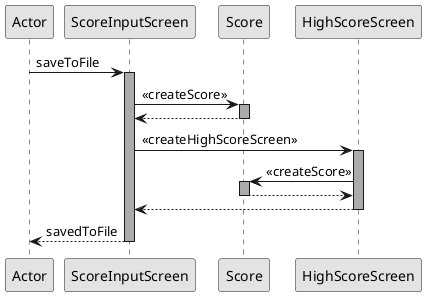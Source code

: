 @startuml

skinparam monochrome true
skinparam linetype ortho
skinparam shadowing false
skinparam sequence {
LifeLineBackgroundColor #DarkSalmon
}

Actor -> ScoreInputScreen : saveToFile
activate ScoreInputScreen
    ScoreInputScreen -> Score : <<createScore>>
    activate Score
        Score --> ScoreInputScreen
    deactivate Score

    ScoreInputScreen -> HighScoreScreen : <<createHighScoreScreen>>
    activate HighScoreScreen
        HighScoreScreen -> Score : <<createScore>>
        activate Score
            Score --> HighScoreScreen
        deactivate Score
        HighScoreScreen --> ScoreInputScreen
    deactivate HighScoreScreen
    ScoreInputScreen --> Actor : savedToFile

deactivate ScoreInputScreen


@enduml